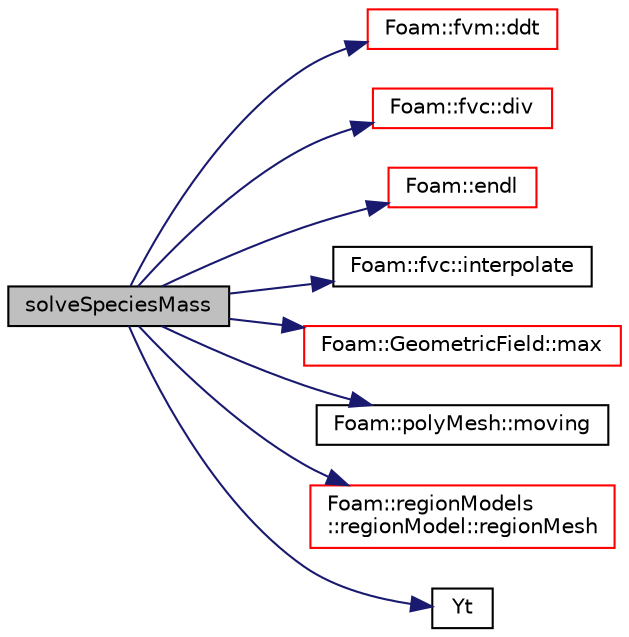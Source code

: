 digraph "solveSpeciesMass"
{
  bgcolor="transparent";
  edge [fontname="Helvetica",fontsize="10",labelfontname="Helvetica",labelfontsize="10"];
  node [fontname="Helvetica",fontsize="10",shape=record];
  rankdir="LR";
  Node1 [label="solveSpeciesMass",height=0.2,width=0.4,color="black", fillcolor="grey75", style="filled", fontcolor="black"];
  Node1 -> Node2 [color="midnightblue",fontsize="10",style="solid",fontname="Helvetica"];
  Node2 [label="Foam::fvm::ddt",height=0.2,width=0.4,color="red",URL="$a11015.html#a2d88eca98ab69b84af7ddb96e35f5a44"];
  Node1 -> Node3 [color="midnightblue",fontsize="10",style="solid",fontname="Helvetica"];
  Node3 [label="Foam::fvc::div",height=0.2,width=0.4,color="red",URL="$a11014.html#a585533948ad80abfe589d920c641f251"];
  Node1 -> Node4 [color="midnightblue",fontsize="10",style="solid",fontname="Helvetica"];
  Node4 [label="Foam::endl",height=0.2,width=0.4,color="red",URL="$a10979.html#a2db8fe02a0d3909e9351bb4275b23ce4",tooltip="Add newline and flush stream. "];
  Node1 -> Node5 [color="midnightblue",fontsize="10",style="solid",fontname="Helvetica"];
  Node5 [label="Foam::fvc::interpolate",height=0.2,width=0.4,color="black",URL="$a11014.html#a768cc91e806b7278729a11134de57ecf",tooltip="Interpolate field onto faces using scheme given by Istream. "];
  Node1 -> Node6 [color="midnightblue",fontsize="10",style="solid",fontname="Helvetica"];
  Node6 [label="Foam::GeometricField::max",height=0.2,width=0.4,color="red",URL="$a00933.html#a02f51609ede2ab447ff3511e01db1fc6"];
  Node1 -> Node7 [color="midnightblue",fontsize="10",style="solid",fontname="Helvetica"];
  Node7 [label="Foam::polyMesh::moving",height=0.2,width=0.4,color="black",URL="$a01954.html#acf4d608f7e0fe874d68b2d9c15e73974",tooltip="Is mesh moving. "];
  Node1 -> Node8 [color="midnightblue",fontsize="10",style="solid",fontname="Helvetica"];
  Node8 [label="Foam::regionModels\l::regionModel::regionMesh",height=0.2,width=0.4,color="red",URL="$a02178.html#a0c7874a65eec16e2afa43acd6055b16a",tooltip="Return the region mesh database. "];
  Node1 -> Node9 [color="midnightblue",fontsize="10",style="solid",fontname="Helvetica"];
  Node9 [label="Yt",height=0.2,width=0.4,color="black",URL="$a03168.html#a7746da0f0a93e9f860fcbe501c80f0d3"];
}
